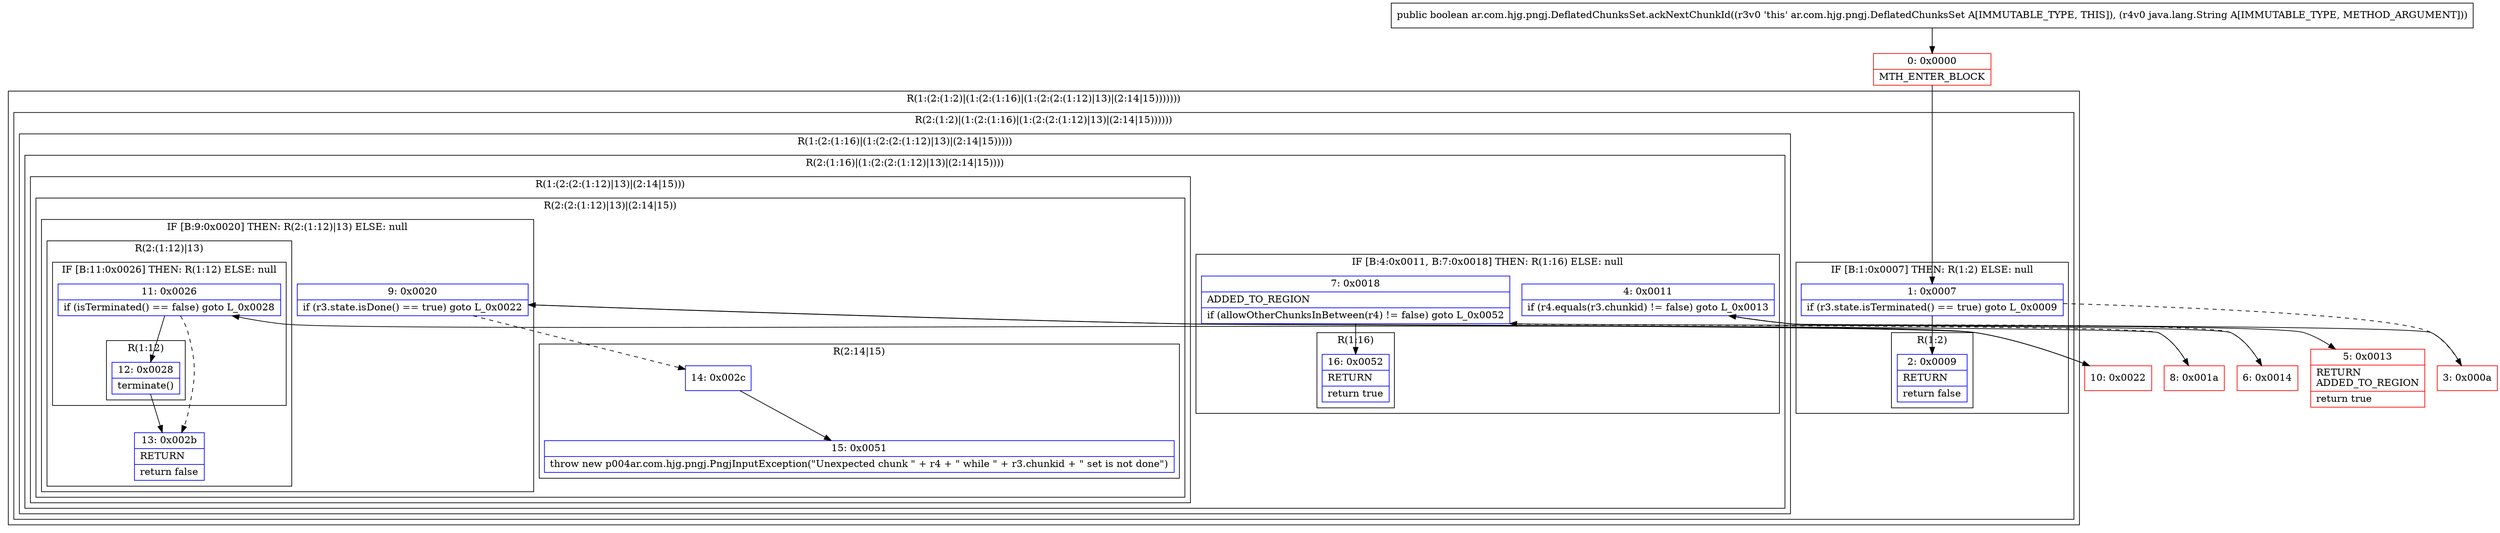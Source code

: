 digraph "CFG forar.com.hjg.pngj.DeflatedChunksSet.ackNextChunkId(Ljava\/lang\/String;)Z" {
subgraph cluster_Region_1112022485 {
label = "R(1:(2:(1:2)|(1:(2:(1:16)|(1:(2:(2:(1:12)|13)|(2:14|15)))))))";
node [shape=record,color=blue];
subgraph cluster_Region_302768839 {
label = "R(2:(1:2)|(1:(2:(1:16)|(1:(2:(2:(1:12)|13)|(2:14|15))))))";
node [shape=record,color=blue];
subgraph cluster_IfRegion_176959796 {
label = "IF [B:1:0x0007] THEN: R(1:2) ELSE: null";
node [shape=record,color=blue];
Node_1 [shape=record,label="{1\:\ 0x0007|if (r3.state.isTerminated() == true) goto L_0x0009\l}"];
subgraph cluster_Region_1225785925 {
label = "R(1:2)";
node [shape=record,color=blue];
Node_2 [shape=record,label="{2\:\ 0x0009|RETURN\l|return false\l}"];
}
}
subgraph cluster_Region_1270089735 {
label = "R(1:(2:(1:16)|(1:(2:(2:(1:12)|13)|(2:14|15)))))";
node [shape=record,color=blue];
subgraph cluster_Region_107271788 {
label = "R(2:(1:16)|(1:(2:(2:(1:12)|13)|(2:14|15))))";
node [shape=record,color=blue];
subgraph cluster_IfRegion_1837777413 {
label = "IF [B:4:0x0011, B:7:0x0018] THEN: R(1:16) ELSE: null";
node [shape=record,color=blue];
Node_4 [shape=record,label="{4\:\ 0x0011|if (r4.equals(r3.chunkid) != false) goto L_0x0013\l}"];
Node_7 [shape=record,label="{7\:\ 0x0018|ADDED_TO_REGION\l|if (allowOtherChunksInBetween(r4) != false) goto L_0x0052\l}"];
subgraph cluster_Region_616658907 {
label = "R(1:16)";
node [shape=record,color=blue];
Node_16 [shape=record,label="{16\:\ 0x0052|RETURN\l|return true\l}"];
}
}
subgraph cluster_Region_1331603316 {
label = "R(1:(2:(2:(1:12)|13)|(2:14|15)))";
node [shape=record,color=blue];
subgraph cluster_Region_1873403717 {
label = "R(2:(2:(1:12)|13)|(2:14|15))";
node [shape=record,color=blue];
subgraph cluster_IfRegion_1351365343 {
label = "IF [B:9:0x0020] THEN: R(2:(1:12)|13) ELSE: null";
node [shape=record,color=blue];
Node_9 [shape=record,label="{9\:\ 0x0020|if (r3.state.isDone() == true) goto L_0x0022\l}"];
subgraph cluster_Region_2136795322 {
label = "R(2:(1:12)|13)";
node [shape=record,color=blue];
subgraph cluster_IfRegion_1157862690 {
label = "IF [B:11:0x0026] THEN: R(1:12) ELSE: null";
node [shape=record,color=blue];
Node_11 [shape=record,label="{11\:\ 0x0026|if (isTerminated() == false) goto L_0x0028\l}"];
subgraph cluster_Region_1693526320 {
label = "R(1:12)";
node [shape=record,color=blue];
Node_12 [shape=record,label="{12\:\ 0x0028|terminate()\l}"];
}
}
Node_13 [shape=record,label="{13\:\ 0x002b|RETURN\l|return false\l}"];
}
}
subgraph cluster_Region_1440413115 {
label = "R(2:14|15)";
node [shape=record,color=blue];
Node_14 [shape=record,label="{14\:\ 0x002c}"];
Node_15 [shape=record,label="{15\:\ 0x0051|throw new p004ar.com.hjg.pngj.PngjInputException(\"Unexpected chunk \" + r4 + \" while \" + r3.chunkid + \" set is not done\")\l}"];
}
}
}
}
}
}
}
Node_0 [shape=record,color=red,label="{0\:\ 0x0000|MTH_ENTER_BLOCK\l}"];
Node_3 [shape=record,color=red,label="{3\:\ 0x000a}"];
Node_5 [shape=record,color=red,label="{5\:\ 0x0013|RETURN\lADDED_TO_REGION\l|return true\l}"];
Node_6 [shape=record,color=red,label="{6\:\ 0x0014}"];
Node_8 [shape=record,color=red,label="{8\:\ 0x001a}"];
Node_10 [shape=record,color=red,label="{10\:\ 0x0022}"];
MethodNode[shape=record,label="{public boolean ar.com.hjg.pngj.DeflatedChunksSet.ackNextChunkId((r3v0 'this' ar.com.hjg.pngj.DeflatedChunksSet A[IMMUTABLE_TYPE, THIS]), (r4v0 java.lang.String A[IMMUTABLE_TYPE, METHOD_ARGUMENT])) }"];
MethodNode -> Node_0;
Node_1 -> Node_2;
Node_1 -> Node_3[style=dashed];
Node_4 -> Node_5;
Node_4 -> Node_6[style=dashed];
Node_7 -> Node_8[style=dashed];
Node_7 -> Node_16;
Node_9 -> Node_10;
Node_9 -> Node_14[style=dashed];
Node_11 -> Node_12;
Node_11 -> Node_13[style=dashed];
Node_12 -> Node_13;
Node_14 -> Node_15;
Node_0 -> Node_1;
Node_3 -> Node_4;
Node_6 -> Node_7;
Node_8 -> Node_9;
Node_10 -> Node_11;
}

